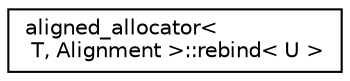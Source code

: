 digraph "Graphical Class Hierarchy"
{
 // INTERACTIVE_SVG=YES
 // LATEX_PDF_SIZE
  edge [fontname="Helvetica",fontsize="10",labelfontname="Helvetica",labelfontsize="10"];
  node [fontname="Helvetica",fontsize="10",shape=record];
  rankdir="LR";
  Node0 [label="aligned_allocator\<\l T, Alignment \>::rebind\< U \>",height=0.2,width=0.4,color="black", fillcolor="white", style="filled",URL="$dc/d04/structaligned__allocator_1_1rebind.html",tooltip=" "];
}
